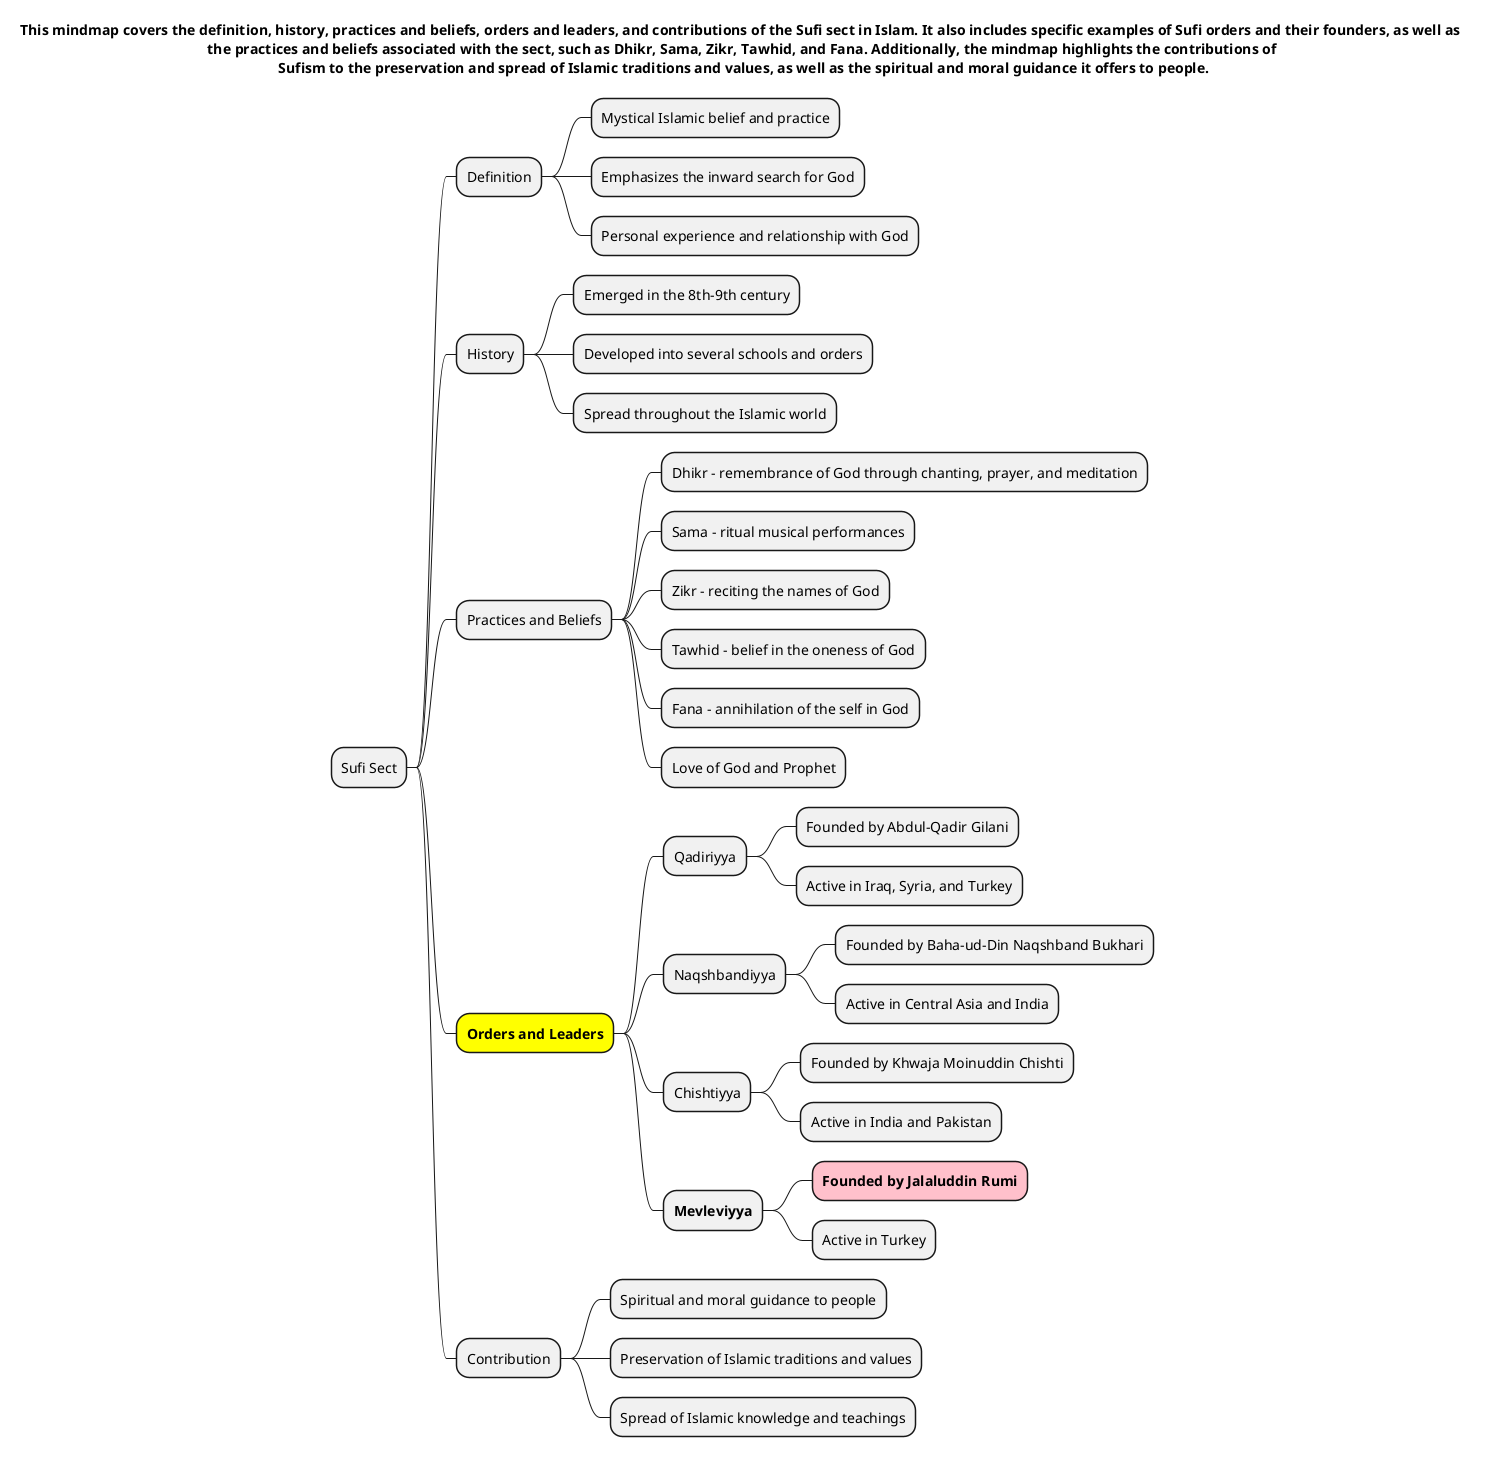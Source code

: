 @startmindmap
title This mindmap covers the definition, history, practices and beliefs, orders and leaders, and contributions of the Sufi sect in Islam. It also includes specific examples of Sufi orders and their founders, as well as \nthe practices and beliefs associated with the sect, such as Dhikr, Sama, Zikr, Tawhid, and Fana. Additionally, the mindmap highlights the contributions of\n Sufism to the preservation and spread of Islamic traditions and values, as well as the spiritual and moral guidance it offers to people.





* Sufi Sect
** Definition
*** Mystical Islamic belief and practice
*** Emphasizes the inward search for God
*** Personal experience and relationship with God
** History
*** Emerged in the 8th-9th century
*** Developed into several schools and orders
*** Spread throughout the Islamic world
** Practices and Beliefs
*** Dhikr - remembrance of God through chanting, prayer, and meditation
*** Sama - ritual musical performances
*** Zikr - reciting the names of God
*** Tawhid - belief in the oneness of God
*** Fana - annihilation of the self in God
*** Love of God and Prophet
**[#yellow] **Orders and Leaders**
*** Qadiriyya
**** Founded by Abdul-Qadir Gilani
**** Active in Iraq, Syria, and Turkey
*** Naqshbandiyya
**** Founded by Baha-ud-Din Naqshband Bukhari
**** Active in Central Asia and India
*** Chishtiyya
**** Founded by Khwaja Moinuddin Chishti
**** Active in India and Pakistan
*** **Mevleviyya**
****[#pink] **Founded by Jalaluddin Rumi**
**** Active in Turkey
** Contribution
*** Spiritual and moral guidance to people
*** Preservation of Islamic traditions and values
*** Spread of Islamic knowledge and teachings
@endmindmap
